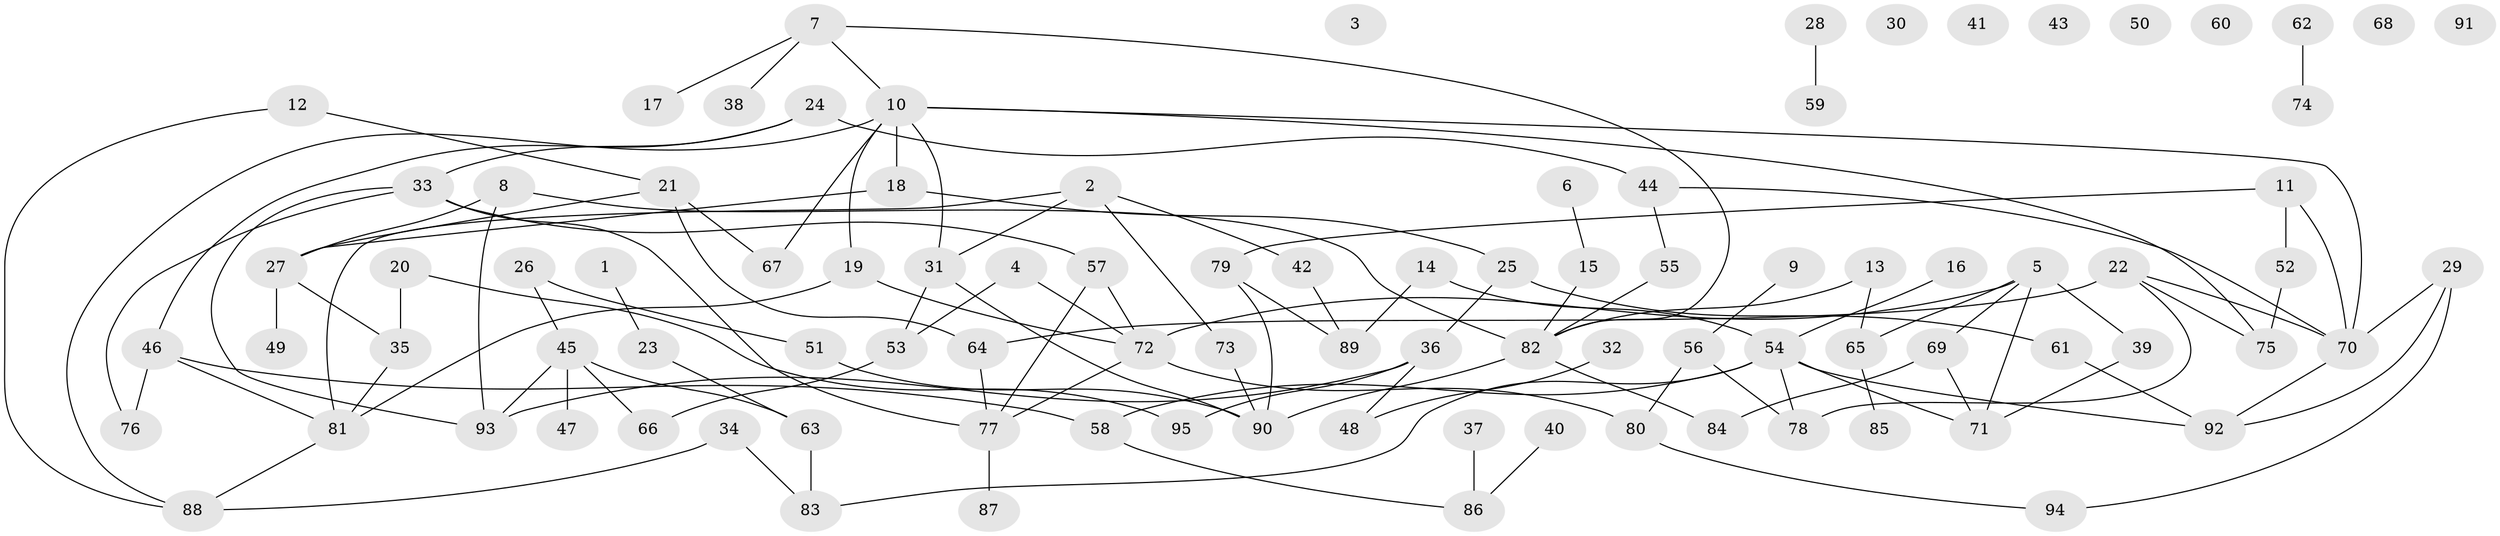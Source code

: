 // coarse degree distribution, {3: 0.17857142857142858, 5: 0.10714285714285714, 8: 0.03571428571428571, 4: 0.17857142857142858, 7: 0.10714285714285714, 1: 0.17857142857142858, 6: 0.17857142857142858, 2: 0.03571428571428571}
// Generated by graph-tools (version 1.1) at 2025/48/03/04/25 22:48:06]
// undirected, 95 vertices, 124 edges
graph export_dot {
  node [color=gray90,style=filled];
  1;
  2;
  3;
  4;
  5;
  6;
  7;
  8;
  9;
  10;
  11;
  12;
  13;
  14;
  15;
  16;
  17;
  18;
  19;
  20;
  21;
  22;
  23;
  24;
  25;
  26;
  27;
  28;
  29;
  30;
  31;
  32;
  33;
  34;
  35;
  36;
  37;
  38;
  39;
  40;
  41;
  42;
  43;
  44;
  45;
  46;
  47;
  48;
  49;
  50;
  51;
  52;
  53;
  54;
  55;
  56;
  57;
  58;
  59;
  60;
  61;
  62;
  63;
  64;
  65;
  66;
  67;
  68;
  69;
  70;
  71;
  72;
  73;
  74;
  75;
  76;
  77;
  78;
  79;
  80;
  81;
  82;
  83;
  84;
  85;
  86;
  87;
  88;
  89;
  90;
  91;
  92;
  93;
  94;
  95;
  1 -- 23;
  2 -- 31;
  2 -- 42;
  2 -- 73;
  2 -- 81;
  4 -- 53;
  4 -- 72;
  5 -- 39;
  5 -- 65;
  5 -- 69;
  5 -- 71;
  5 -- 72;
  6 -- 15;
  7 -- 10;
  7 -- 17;
  7 -- 38;
  7 -- 82;
  8 -- 27;
  8 -- 82;
  8 -- 93;
  9 -- 56;
  10 -- 18;
  10 -- 19;
  10 -- 31;
  10 -- 67;
  10 -- 70;
  10 -- 75;
  10 -- 88;
  11 -- 52;
  11 -- 70;
  11 -- 79;
  12 -- 21;
  12 -- 88;
  13 -- 65;
  13 -- 82;
  14 -- 54;
  14 -- 89;
  15 -- 82;
  16 -- 54;
  18 -- 25;
  18 -- 27;
  19 -- 72;
  19 -- 81;
  20 -- 35;
  20 -- 95;
  21 -- 27;
  21 -- 64;
  21 -- 67;
  22 -- 64;
  22 -- 70;
  22 -- 75;
  22 -- 78;
  23 -- 63;
  24 -- 33;
  24 -- 44;
  24 -- 46;
  25 -- 36;
  25 -- 61;
  26 -- 45;
  26 -- 51;
  27 -- 35;
  27 -- 49;
  28 -- 59;
  29 -- 70;
  29 -- 92;
  29 -- 94;
  31 -- 53;
  31 -- 90;
  32 -- 48;
  33 -- 57;
  33 -- 76;
  33 -- 77;
  33 -- 93;
  34 -- 83;
  34 -- 88;
  35 -- 81;
  36 -- 48;
  36 -- 93;
  36 -- 95;
  37 -- 86;
  39 -- 71;
  40 -- 86;
  42 -- 89;
  44 -- 55;
  44 -- 70;
  45 -- 47;
  45 -- 63;
  45 -- 66;
  45 -- 93;
  46 -- 58;
  46 -- 76;
  46 -- 81;
  51 -- 90;
  52 -- 75;
  53 -- 66;
  54 -- 58;
  54 -- 71;
  54 -- 78;
  54 -- 83;
  54 -- 92;
  55 -- 82;
  56 -- 78;
  56 -- 80;
  57 -- 72;
  57 -- 77;
  58 -- 86;
  61 -- 92;
  62 -- 74;
  63 -- 83;
  64 -- 77;
  65 -- 85;
  69 -- 71;
  69 -- 84;
  70 -- 92;
  72 -- 77;
  72 -- 80;
  73 -- 90;
  77 -- 87;
  79 -- 89;
  79 -- 90;
  80 -- 94;
  81 -- 88;
  82 -- 84;
  82 -- 90;
}
